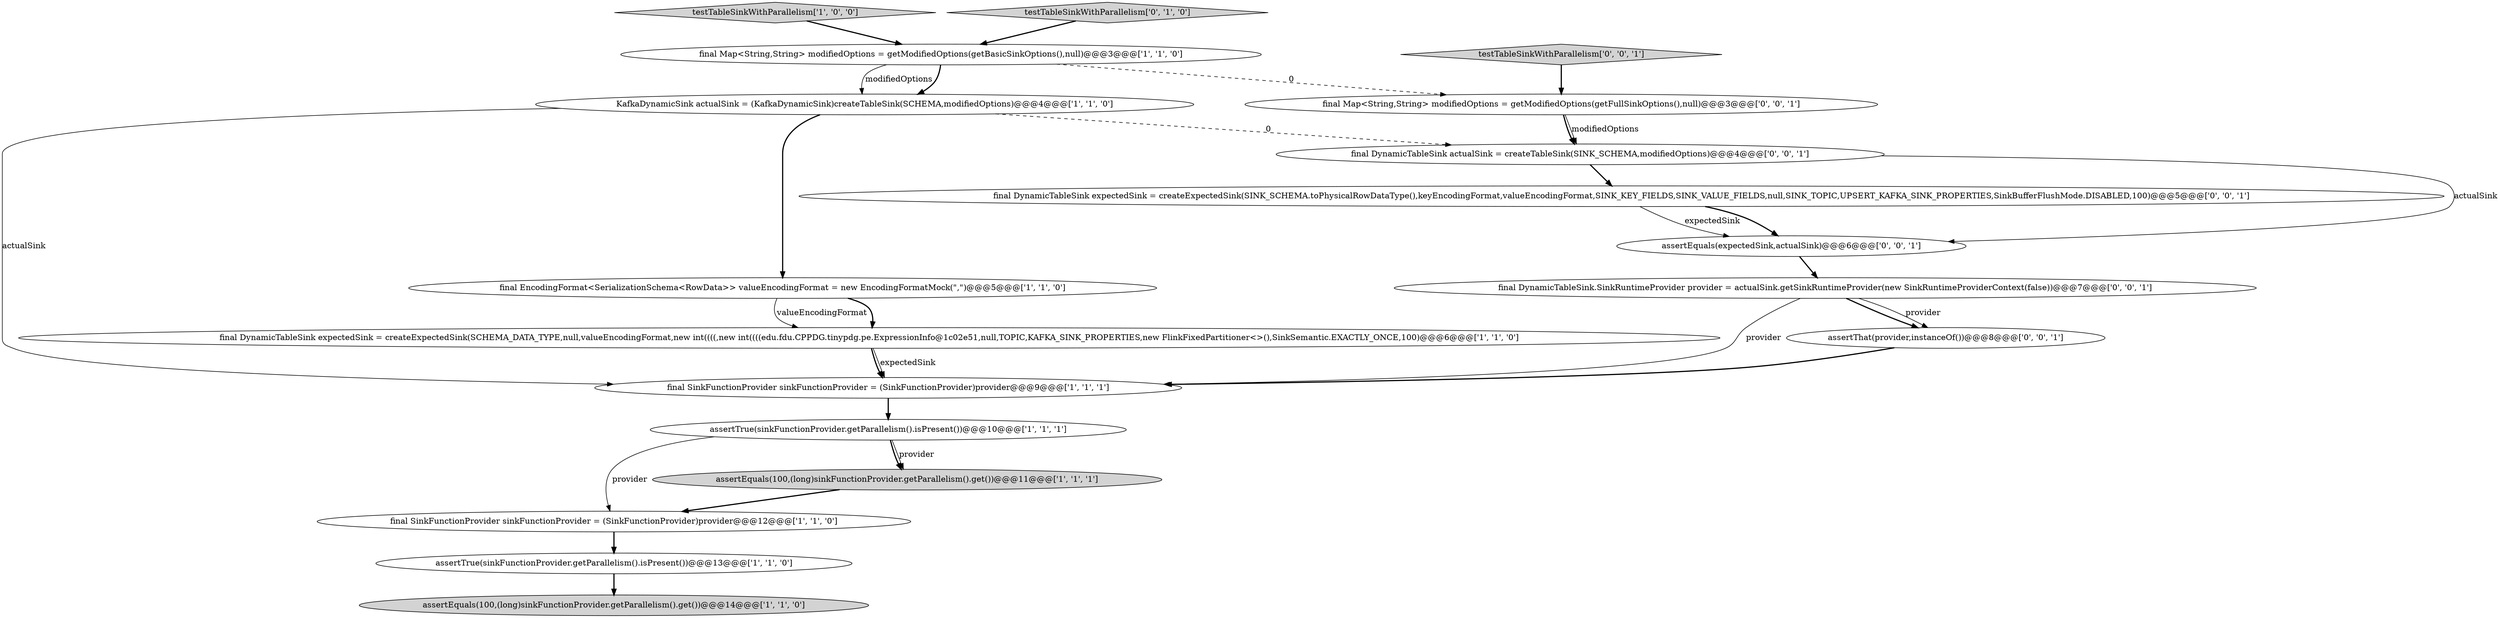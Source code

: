 digraph {
17 [style = filled, label = "final Map<String,String> modifiedOptions = getModifiedOptions(getFullSinkOptions(),null)@@@3@@@['0', '0', '1']", fillcolor = white, shape = ellipse image = "AAA0AAABBB3BBB"];
6 [style = filled, label = "assertTrue(sinkFunctionProvider.getParallelism().isPresent())@@@10@@@['1', '1', '1']", fillcolor = white, shape = ellipse image = "AAA0AAABBB1BBB"];
3 [style = filled, label = "testTableSinkWithParallelism['1', '0', '0']", fillcolor = lightgray, shape = diamond image = "AAA0AAABBB1BBB"];
2 [style = filled, label = "final DynamicTableSink expectedSink = createExpectedSink(SCHEMA_DATA_TYPE,null,valueEncodingFormat,new int((((,new int((((edu.fdu.CPPDG.tinypdg.pe.ExpressionInfo@1c02e51,null,TOPIC,KAFKA_SINK_PROPERTIES,new FlinkFixedPartitioner<>(),SinkSemantic.EXACTLY_ONCE,100)@@@6@@@['1', '1', '0']", fillcolor = white, shape = ellipse image = "AAA0AAABBB1BBB"];
8 [style = filled, label = "final SinkFunctionProvider sinkFunctionProvider = (SinkFunctionProvider)provider@@@12@@@['1', '1', '0']", fillcolor = white, shape = ellipse image = "AAA0AAABBB1BBB"];
11 [style = filled, label = "testTableSinkWithParallelism['0', '1', '0']", fillcolor = lightgray, shape = diamond image = "AAA0AAABBB2BBB"];
7 [style = filled, label = "assertEquals(100,(long)sinkFunctionProvider.getParallelism().get())@@@14@@@['1', '1', '0']", fillcolor = lightgray, shape = ellipse image = "AAA0AAABBB1BBB"];
9 [style = filled, label = "assertEquals(100,(long)sinkFunctionProvider.getParallelism().get())@@@11@@@['1', '1', '1']", fillcolor = lightgray, shape = ellipse image = "AAA0AAABBB1BBB"];
15 [style = filled, label = "testTableSinkWithParallelism['0', '0', '1']", fillcolor = lightgray, shape = diamond image = "AAA0AAABBB3BBB"];
0 [style = filled, label = "assertTrue(sinkFunctionProvider.getParallelism().isPresent())@@@13@@@['1', '1', '0']", fillcolor = white, shape = ellipse image = "AAA0AAABBB1BBB"];
5 [style = filled, label = "final Map<String,String> modifiedOptions = getModifiedOptions(getBasicSinkOptions(),null)@@@3@@@['1', '1', '0']", fillcolor = white, shape = ellipse image = "AAA0AAABBB1BBB"];
18 [style = filled, label = "final DynamicTableSink actualSink = createTableSink(SINK_SCHEMA,modifiedOptions)@@@4@@@['0', '0', '1']", fillcolor = white, shape = ellipse image = "AAA0AAABBB3BBB"];
13 [style = filled, label = "final DynamicTableSink.SinkRuntimeProvider provider = actualSink.getSinkRuntimeProvider(new SinkRuntimeProviderContext(false))@@@7@@@['0', '0', '1']", fillcolor = white, shape = ellipse image = "AAA0AAABBB3BBB"];
16 [style = filled, label = "final DynamicTableSink expectedSink = createExpectedSink(SINK_SCHEMA.toPhysicalRowDataType(),keyEncodingFormat,valueEncodingFormat,SINK_KEY_FIELDS,SINK_VALUE_FIELDS,null,SINK_TOPIC,UPSERT_KAFKA_SINK_PROPERTIES,SinkBufferFlushMode.DISABLED,100)@@@5@@@['0', '0', '1']", fillcolor = white, shape = ellipse image = "AAA0AAABBB3BBB"];
12 [style = filled, label = "assertEquals(expectedSink,actualSink)@@@6@@@['0', '0', '1']", fillcolor = white, shape = ellipse image = "AAA0AAABBB3BBB"];
4 [style = filled, label = "final SinkFunctionProvider sinkFunctionProvider = (SinkFunctionProvider)provider@@@9@@@['1', '1', '1']", fillcolor = white, shape = ellipse image = "AAA0AAABBB1BBB"];
10 [style = filled, label = "final EncodingFormat<SerializationSchema<RowData>> valueEncodingFormat = new EncodingFormatMock(\",\")@@@5@@@['1', '1', '0']", fillcolor = white, shape = ellipse image = "AAA0AAABBB1BBB"];
1 [style = filled, label = "KafkaDynamicSink actualSink = (KafkaDynamicSink)createTableSink(SCHEMA,modifiedOptions)@@@4@@@['1', '1', '0']", fillcolor = white, shape = ellipse image = "AAA0AAABBB1BBB"];
14 [style = filled, label = "assertThat(provider,instanceOf())@@@8@@@['0', '0', '1']", fillcolor = white, shape = ellipse image = "AAA0AAABBB3BBB"];
2->4 [style = solid, label="expectedSink"];
5->1 [style = solid, label="modifiedOptions"];
4->6 [style = bold, label=""];
13->4 [style = solid, label="provider"];
1->18 [style = dashed, label="0"];
10->2 [style = bold, label=""];
1->10 [style = bold, label=""];
2->4 [style = bold, label=""];
8->0 [style = bold, label=""];
0->7 [style = bold, label=""];
5->1 [style = bold, label=""];
15->17 [style = bold, label=""];
6->8 [style = solid, label="provider"];
17->18 [style = solid, label="modifiedOptions"];
3->5 [style = bold, label=""];
10->2 [style = solid, label="valueEncodingFormat"];
12->13 [style = bold, label=""];
6->9 [style = bold, label=""];
16->12 [style = bold, label=""];
6->9 [style = solid, label="provider"];
18->16 [style = bold, label=""];
18->12 [style = solid, label="actualSink"];
9->8 [style = bold, label=""];
14->4 [style = bold, label=""];
13->14 [style = bold, label=""];
16->12 [style = solid, label="expectedSink"];
1->4 [style = solid, label="actualSink"];
5->17 [style = dashed, label="0"];
13->14 [style = solid, label="provider"];
11->5 [style = bold, label=""];
17->18 [style = bold, label=""];
}
